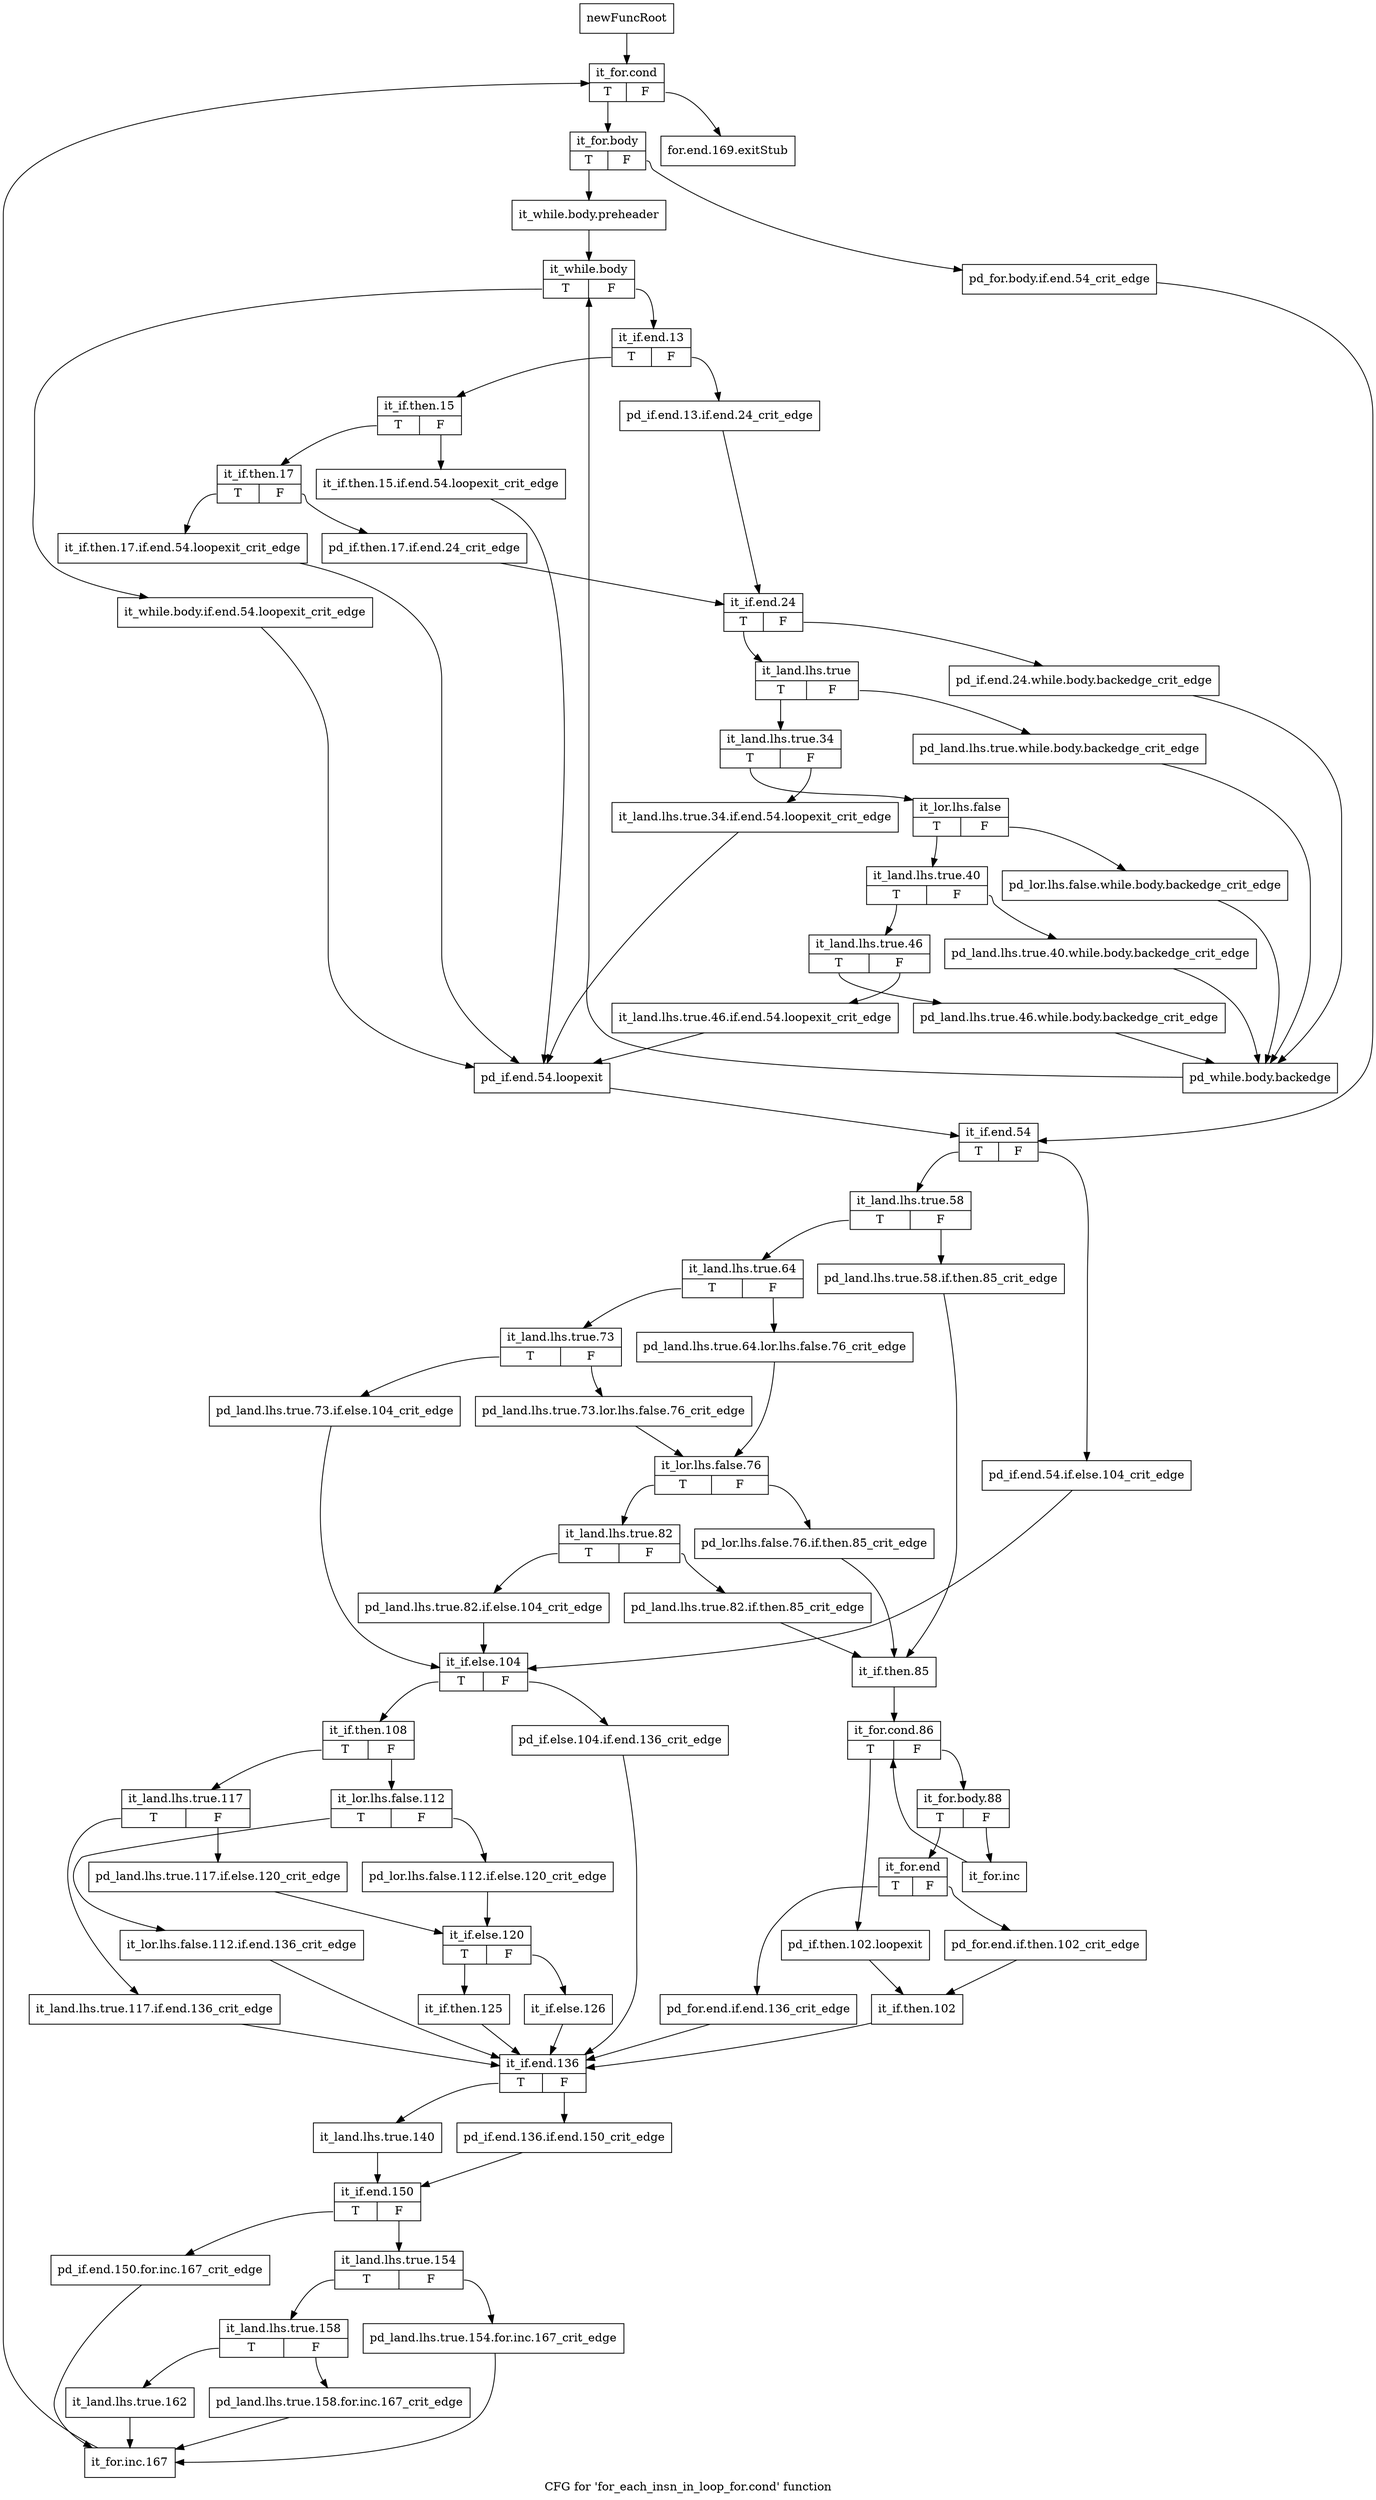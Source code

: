 digraph "CFG for 'for_each_insn_in_loop_for.cond' function" {
	label="CFG for 'for_each_insn_in_loop_for.cond' function";

	Node0xb4972c0 [shape=record,label="{newFuncRoot}"];
	Node0xb4972c0 -> Node0xb497360;
	Node0xb497310 [shape=record,label="{for.end.169.exitStub}"];
	Node0xb497360 [shape=record,label="{it_for.cond|{<s0>T|<s1>F}}"];
	Node0xb497360:s0 -> Node0xb4973b0;
	Node0xb497360:s1 -> Node0xb497310;
	Node0xb4973b0 [shape=record,label="{it_for.body|{<s0>T|<s1>F}}"];
	Node0xb4973b0:s0 -> Node0xb497450;
	Node0xb4973b0:s1 -> Node0xb497400;
	Node0xb497400 [shape=record,label="{pd_for.body.if.end.54_crit_edge}"];
	Node0xb497400 -> Node0xb497c20;
	Node0xb497450 [shape=record,label="{it_while.body.preheader}"];
	Node0xb497450 -> Node0xb4974a0;
	Node0xb4974a0 [shape=record,label="{it_while.body|{<s0>T|<s1>F}}"];
	Node0xb4974a0:s0 -> Node0xb497b80;
	Node0xb4974a0:s1 -> Node0xb4974f0;
	Node0xb4974f0 [shape=record,label="{it_if.end.13|{<s0>T|<s1>F}}"];
	Node0xb4974f0:s0 -> Node0xb497590;
	Node0xb4974f0:s1 -> Node0xb497540;
	Node0xb497540 [shape=record,label="{pd_if.end.13.if.end.24_crit_edge}"];
	Node0xb497540 -> Node0xb4976d0;
	Node0xb497590 [shape=record,label="{it_if.then.15|{<s0>T|<s1>F}}"];
	Node0xb497590:s0 -> Node0xb497630;
	Node0xb497590:s1 -> Node0xb4975e0;
	Node0xb4975e0 [shape=record,label="{it_if.then.15.if.end.54.loopexit_crit_edge}"];
	Node0xb4975e0 -> Node0xb497bd0;
	Node0xb497630 [shape=record,label="{it_if.then.17|{<s0>T|<s1>F}}"];
	Node0xb497630:s0 -> Node0xb497b30;
	Node0xb497630:s1 -> Node0xb497680;
	Node0xb497680 [shape=record,label="{pd_if.then.17.if.end.24_crit_edge}"];
	Node0xb497680 -> Node0xb4976d0;
	Node0xb4976d0 [shape=record,label="{it_if.end.24|{<s0>T|<s1>F}}"];
	Node0xb4976d0:s0 -> Node0xb497770;
	Node0xb4976d0:s1 -> Node0xb497720;
	Node0xb497720 [shape=record,label="{pd_if.end.24.while.body.backedge_crit_edge}"];
	Node0xb497720 -> Node0xb497ae0;
	Node0xb497770 [shape=record,label="{it_land.lhs.true|{<s0>T|<s1>F}}"];
	Node0xb497770:s0 -> Node0xb497810;
	Node0xb497770:s1 -> Node0xb4977c0;
	Node0xb4977c0 [shape=record,label="{pd_land.lhs.true.while.body.backedge_crit_edge}"];
	Node0xb4977c0 -> Node0xb497ae0;
	Node0xb497810 [shape=record,label="{it_land.lhs.true.34|{<s0>T|<s1>F}}"];
	Node0xb497810:s0 -> Node0xb4978b0;
	Node0xb497810:s1 -> Node0xb497860;
	Node0xb497860 [shape=record,label="{it_land.lhs.true.34.if.end.54.loopexit_crit_edge}"];
	Node0xb497860 -> Node0xb497bd0;
	Node0xb4978b0 [shape=record,label="{it_lor.lhs.false|{<s0>T|<s1>F}}"];
	Node0xb4978b0:s0 -> Node0xb497950;
	Node0xb4978b0:s1 -> Node0xb497900;
	Node0xb497900 [shape=record,label="{pd_lor.lhs.false.while.body.backedge_crit_edge}"];
	Node0xb497900 -> Node0xb497ae0;
	Node0xb497950 [shape=record,label="{it_land.lhs.true.40|{<s0>T|<s1>F}}"];
	Node0xb497950:s0 -> Node0xb4979f0;
	Node0xb497950:s1 -> Node0xb4979a0;
	Node0xb4979a0 [shape=record,label="{pd_land.lhs.true.40.while.body.backedge_crit_edge}"];
	Node0xb4979a0 -> Node0xb497ae0;
	Node0xb4979f0 [shape=record,label="{it_land.lhs.true.46|{<s0>T|<s1>F}}"];
	Node0xb4979f0:s0 -> Node0xb497a90;
	Node0xb4979f0:s1 -> Node0xb497a40;
	Node0xb497a40 [shape=record,label="{it_land.lhs.true.46.if.end.54.loopexit_crit_edge}"];
	Node0xb497a40 -> Node0xb497bd0;
	Node0xb497a90 [shape=record,label="{pd_land.lhs.true.46.while.body.backedge_crit_edge}"];
	Node0xb497a90 -> Node0xb497ae0;
	Node0xb497ae0 [shape=record,label="{pd_while.body.backedge}"];
	Node0xb497ae0 -> Node0xb4974a0;
	Node0xb497b30 [shape=record,label="{it_if.then.17.if.end.54.loopexit_crit_edge}"];
	Node0xb497b30 -> Node0xb497bd0;
	Node0xb497b80 [shape=record,label="{it_while.body.if.end.54.loopexit_crit_edge}"];
	Node0xb497b80 -> Node0xb497bd0;
	Node0xb497bd0 [shape=record,label="{pd_if.end.54.loopexit}"];
	Node0xb497bd0 -> Node0xb497c20;
	Node0xb497c20 [shape=record,label="{it_if.end.54|{<s0>T|<s1>F}}"];
	Node0xb497c20:s0 -> Node0xb497cc0;
	Node0xb497c20:s1 -> Node0xb497c70;
	Node0xb497c70 [shape=record,label="{pd_if.end.54.if.else.104_crit_edge}"];
	Node0xb497c70 -> Node0xb498350;
	Node0xb497cc0 [shape=record,label="{it_land.lhs.true.58|{<s0>T|<s1>F}}"];
	Node0xb497cc0:s0 -> Node0xb497d60;
	Node0xb497cc0:s1 -> Node0xb497d10;
	Node0xb497d10 [shape=record,label="{pd_land.lhs.true.58.if.then.85_crit_edge}"];
	Node0xb497d10 -> Node0xb497fe0;
	Node0xb497d60 [shape=record,label="{it_land.lhs.true.64|{<s0>T|<s1>F}}"];
	Node0xb497d60:s0 -> Node0xb497e00;
	Node0xb497d60:s1 -> Node0xb497db0;
	Node0xb497db0 [shape=record,label="{pd_land.lhs.true.64.lor.lhs.false.76_crit_edge}"];
	Node0xb497db0 -> Node0xb497ea0;
	Node0xb497e00 [shape=record,label="{it_land.lhs.true.73|{<s0>T|<s1>F}}"];
	Node0xb497e00:s0 -> Node0xb498300;
	Node0xb497e00:s1 -> Node0xb497e50;
	Node0xb497e50 [shape=record,label="{pd_land.lhs.true.73.lor.lhs.false.76_crit_edge}"];
	Node0xb497e50 -> Node0xb497ea0;
	Node0xb497ea0 [shape=record,label="{it_lor.lhs.false.76|{<s0>T|<s1>F}}"];
	Node0xb497ea0:s0 -> Node0xb497f40;
	Node0xb497ea0:s1 -> Node0xb497ef0;
	Node0xb497ef0 [shape=record,label="{pd_lor.lhs.false.76.if.then.85_crit_edge}"];
	Node0xb497ef0 -> Node0xb497fe0;
	Node0xb497f40 [shape=record,label="{it_land.lhs.true.82|{<s0>T|<s1>F}}"];
	Node0xb497f40:s0 -> Node0xb4982b0;
	Node0xb497f40:s1 -> Node0xb497f90;
	Node0xb497f90 [shape=record,label="{pd_land.lhs.true.82.if.then.85_crit_edge}"];
	Node0xb497f90 -> Node0xb497fe0;
	Node0xb497fe0 [shape=record,label="{it_if.then.85}"];
	Node0xb497fe0 -> Node0xb498030;
	Node0xb498030 [shape=record,label="{it_for.cond.86|{<s0>T|<s1>F}}"];
	Node0xb498030:s0 -> Node0xb498210;
	Node0xb498030:s1 -> Node0xb498080;
	Node0xb498080 [shape=record,label="{it_for.body.88|{<s0>T|<s1>F}}"];
	Node0xb498080:s0 -> Node0xb498120;
	Node0xb498080:s1 -> Node0xb4980d0;
	Node0xb4980d0 [shape=record,label="{it_for.inc}"];
	Node0xb4980d0 -> Node0xb498030;
	Node0xb498120 [shape=record,label="{it_for.end|{<s0>T|<s1>F}}"];
	Node0xb498120:s0 -> Node0xb4981c0;
	Node0xb498120:s1 -> Node0xb498170;
	Node0xb498170 [shape=record,label="{pd_for.end.if.then.102_crit_edge}"];
	Node0xb498170 -> Node0xb498260;
	Node0xb4981c0 [shape=record,label="{pd_for.end.if.end.136_crit_edge}"];
	Node0xb4981c0 -> Node0xb498710;
	Node0xb498210 [shape=record,label="{pd_if.then.102.loopexit}"];
	Node0xb498210 -> Node0xb498260;
	Node0xb498260 [shape=record,label="{it_if.then.102}"];
	Node0xb498260 -> Node0xb498710;
	Node0xb4982b0 [shape=record,label="{pd_land.lhs.true.82.if.else.104_crit_edge}"];
	Node0xb4982b0 -> Node0xb498350;
	Node0xb498300 [shape=record,label="{pd_land.lhs.true.73.if.else.104_crit_edge}"];
	Node0xb498300 -> Node0xb498350;
	Node0xb498350 [shape=record,label="{it_if.else.104|{<s0>T|<s1>F}}"];
	Node0xb498350:s0 -> Node0xb4983f0;
	Node0xb498350:s1 -> Node0xb4983a0;
	Node0xb4983a0 [shape=record,label="{pd_if.else.104.if.end.136_crit_edge}"];
	Node0xb4983a0 -> Node0xb498710;
	Node0xb4983f0 [shape=record,label="{it_if.then.108|{<s0>T|<s1>F}}"];
	Node0xb4983f0:s0 -> Node0xb498530;
	Node0xb4983f0:s1 -> Node0xb498440;
	Node0xb498440 [shape=record,label="{it_lor.lhs.false.112|{<s0>T|<s1>F}}"];
	Node0xb498440:s0 -> Node0xb4984e0;
	Node0xb498440:s1 -> Node0xb498490;
	Node0xb498490 [shape=record,label="{pd_lor.lhs.false.112.if.else.120_crit_edge}"];
	Node0xb498490 -> Node0xb4985d0;
	Node0xb4984e0 [shape=record,label="{it_lor.lhs.false.112.if.end.136_crit_edge}"];
	Node0xb4984e0 -> Node0xb498710;
	Node0xb498530 [shape=record,label="{it_land.lhs.true.117|{<s0>T|<s1>F}}"];
	Node0xb498530:s0 -> Node0xb4986c0;
	Node0xb498530:s1 -> Node0xb498580;
	Node0xb498580 [shape=record,label="{pd_land.lhs.true.117.if.else.120_crit_edge}"];
	Node0xb498580 -> Node0xb4985d0;
	Node0xb4985d0 [shape=record,label="{it_if.else.120|{<s0>T|<s1>F}}"];
	Node0xb4985d0:s0 -> Node0xb498670;
	Node0xb4985d0:s1 -> Node0xb498620;
	Node0xb498620 [shape=record,label="{it_if.else.126}"];
	Node0xb498620 -> Node0xb498710;
	Node0xb498670 [shape=record,label="{it_if.then.125}"];
	Node0xb498670 -> Node0xb498710;
	Node0xb4986c0 [shape=record,label="{it_land.lhs.true.117.if.end.136_crit_edge}"];
	Node0xb4986c0 -> Node0xb498710;
	Node0xb498710 [shape=record,label="{it_if.end.136|{<s0>T|<s1>F}}"];
	Node0xb498710:s0 -> Node0xb4987b0;
	Node0xb498710:s1 -> Node0xb498760;
	Node0xb498760 [shape=record,label="{pd_if.end.136.if.end.150_crit_edge}"];
	Node0xb498760 -> Node0xb498800;
	Node0xb4987b0 [shape=record,label="{it_land.lhs.true.140}"];
	Node0xb4987b0 -> Node0xb498800;
	Node0xb498800 [shape=record,label="{it_if.end.150|{<s0>T|<s1>F}}"];
	Node0xb498800:s0 -> Node0xb4989e0;
	Node0xb498800:s1 -> Node0xb498850;
	Node0xb498850 [shape=record,label="{it_land.lhs.true.154|{<s0>T|<s1>F}}"];
	Node0xb498850:s0 -> Node0xb4988f0;
	Node0xb498850:s1 -> Node0xb4988a0;
	Node0xb4988a0 [shape=record,label="{pd_land.lhs.true.154.for.inc.167_crit_edge}"];
	Node0xb4988a0 -> Node0xb498a30;
	Node0xb4988f0 [shape=record,label="{it_land.lhs.true.158|{<s0>T|<s1>F}}"];
	Node0xb4988f0:s0 -> Node0xb498990;
	Node0xb4988f0:s1 -> Node0xb498940;
	Node0xb498940 [shape=record,label="{pd_land.lhs.true.158.for.inc.167_crit_edge}"];
	Node0xb498940 -> Node0xb498a30;
	Node0xb498990 [shape=record,label="{it_land.lhs.true.162}"];
	Node0xb498990 -> Node0xb498a30;
	Node0xb4989e0 [shape=record,label="{pd_if.end.150.for.inc.167_crit_edge}"];
	Node0xb4989e0 -> Node0xb498a30;
	Node0xb498a30 [shape=record,label="{it_for.inc.167}"];
	Node0xb498a30 -> Node0xb497360;
}
